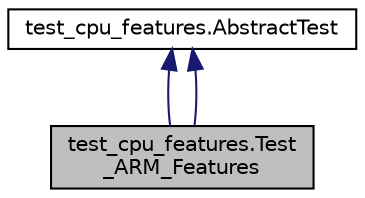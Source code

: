 digraph "test_cpu_features.Test_ARM_Features"
{
 // LATEX_PDF_SIZE
  edge [fontname="Helvetica",fontsize="10",labelfontname="Helvetica",labelfontsize="10"];
  node [fontname="Helvetica",fontsize="10",shape=record];
  Node1 [label="test_cpu_features.Test\l_ARM_Features",height=0.2,width=0.4,color="black", fillcolor="grey75", style="filled", fontcolor="black",tooltip=" "];
  Node2 -> Node1 [dir="back",color="midnightblue",fontsize="10",style="solid",fontname="Helvetica"];
  Node2 [label="test_cpu_features.AbstractTest",height=0.2,width=0.4,color="black", fillcolor="white", style="filled",URL="$classtest__cpu__features_1_1AbstractTest.html",tooltip=" "];
  Node2 -> Node1 [dir="back",color="midnightblue",fontsize="10",style="solid",fontname="Helvetica"];
}
